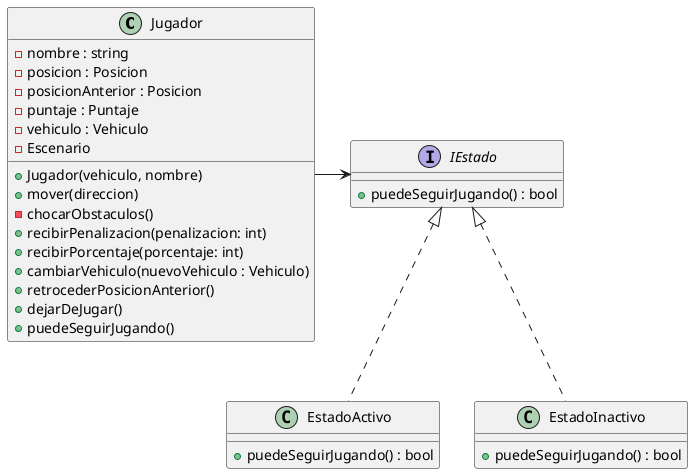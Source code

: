 @startuml

class Jugador {
    - nombre : string
    - posicion : Posicion
    - posicionAnterior : Posicion
    - puntaje : Puntaje
    - vehiculo : Vehiculo
    - Escenario
    + Jugador(vehiculo, nombre)
    + mover(direccion)
    - chocarObstaculos()
    + recibirPenalizacion(penalizacion: int)
    + recibirPorcentaje(porcentaje: int)
    + cambiarVehiculo(nuevoVehiculo : Vehiculo)
    + retrocederPosicionAnterior()
    + dejarDeJugar()
    + puedeSeguirJugando()
}

interface IEstado {
    + puedeSeguirJugando() : bool
}

class EstadoActivo {
    + puedeSeguirJugando() : bool
}

class EstadoInactivo {
    + puedeSeguirJugando() : bool
}

Jugador -> IEstado
IEstado <|.. EstadoActivo
IEstado <|.. EstadoInactivo

@enduml